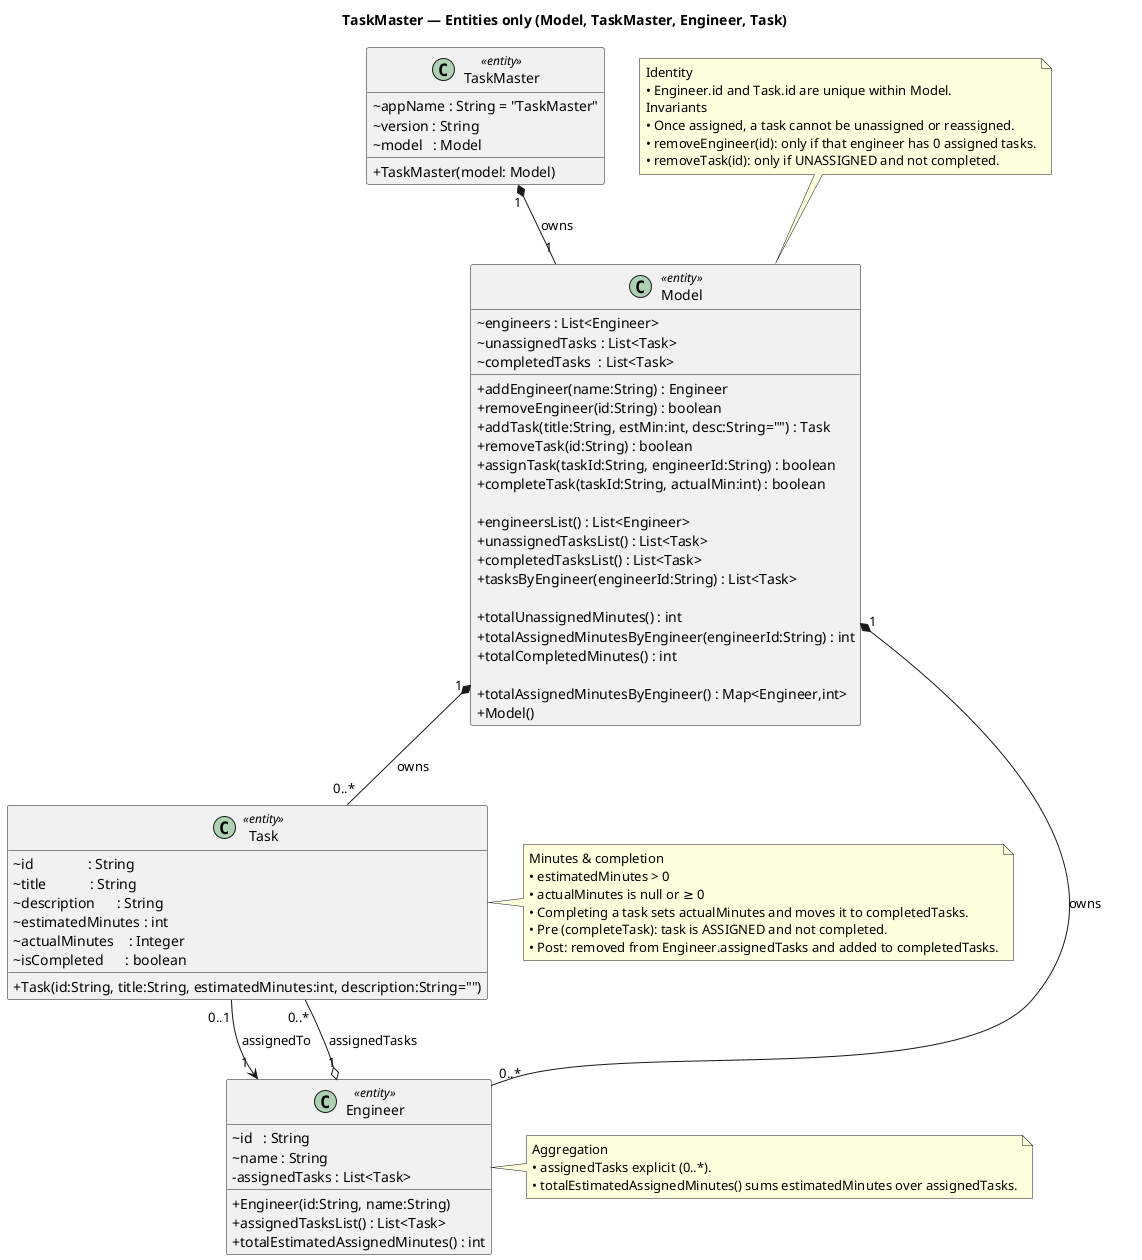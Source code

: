 @startuml
title TaskMaster — Entities only (Model, TaskMaster, Engineer, Task)
skinparam classAttributeIconSize 0
top to bottom direction

class TaskMaster <<entity>> {
  ~appName : String = "TaskMaster"
  ~version : String
  ~model   : Model
  + TaskMaster(model: Model)
}

class Model <<entity>> {
  ~engineers : List<Engineer>
  ~unassignedTasks : List<Task>
  ~completedTasks  : List<Task>

  + addEngineer(name:String) : Engineer
  + removeEngineer(id:String) : boolean
  + addTask(title:String, estMin:int, desc:String="") : Task
  + removeTask(id:String) : boolean
  + assignTask(taskId:String, engineerId:String) : boolean
  + completeTask(taskId:String, actualMin:int) : boolean

  + engineersList() : List<Engineer>
  + unassignedTasksList() : List<Task>
  + completedTasksList() : List<Task>
  + tasksByEngineer(engineerId:String) : List<Task>

  + totalUnassignedMinutes() : int
  + totalAssignedMinutesByEngineer(engineerId:String) : int
  + totalCompletedMinutes() : int

  + totalAssignedMinutesByEngineer() : Map<Engineer,int>
  + Model()
}

class Engineer <<entity>> {
  ~id   : String
  ~name : String
  - assignedTasks : List<Task>
  + Engineer(id:String, name:String)
  + assignedTasksList() : List<Task>
  + totalEstimatedAssignedMinutes() : int
}

class Task <<entity>> {
  ~id               : String
  ~title            : String
  ~description      : String
  ~estimatedMinutes : int
  ~actualMinutes    : Integer
  ~isCompleted      : boolean
  + Task(id:String, title:String, estimatedMinutes:int, description:String="")
}

TaskMaster "1" *-- "1" Model : owns
Model "1" *-- "0..*" Engineer : owns
Model "1" *-- "0..*" Task     : owns
Engineer "1" o-- "0..*" Task  : assignedTasks
Task "0..1" --> "1" Engineer  : assignedTo

note top of Model
  Identity
  • Engineer.id and Task.id are unique within Model.
  Invariants
  • Once assigned, a task cannot be unassigned or reassigned.
  • removeEngineer(id): only if that engineer has 0 assigned tasks.
  • removeTask(id): only if UNASSIGNED and not completed.
end note

note right of Task
  Minutes & completion
  • estimatedMinutes > 0
  • actualMinutes is null or ≥ 0
  • Completing a task sets actualMinutes and moves it to completedTasks.
  • Pre (completeTask): task is ASSIGNED and not completed.
  • Post: removed from Engineer.assignedTasks and added to completedTasks.
end note

note right of Engineer
  Aggregation
  • assignedTasks explicit (0..*).
  • totalEstimatedAssignedMinutes() sums estimatedMinutes over assignedTasks.
end note
@enduml